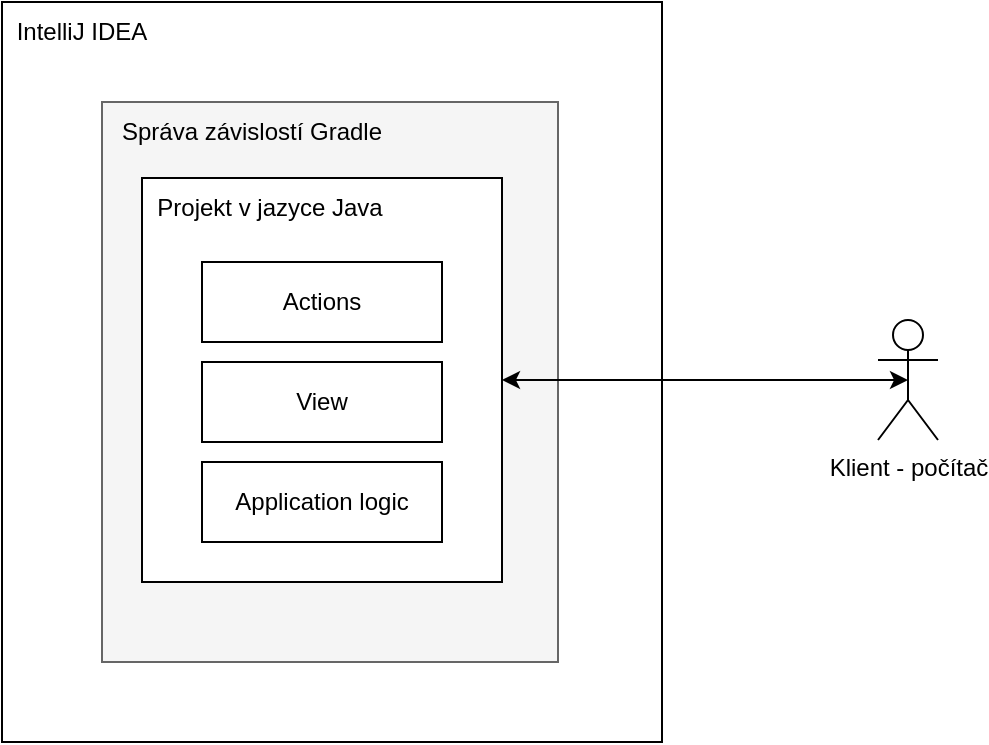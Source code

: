 <mxfile version="18.0.5" type="device"><diagram id="R_9FEYgT25o_8ETC4IL6" name="Page-1"><mxGraphModel dx="1038" dy="481" grid="0" gridSize="10" guides="1" tooltips="1" connect="1" arrows="0" fold="1" page="1" pageScale="1" pageWidth="827" pageHeight="1169" math="0" shadow="0"><root><mxCell id="0"/><mxCell id="1" parent="0"/><mxCell id="L9YYmyWQ28NKrUoMh5XI-7" value="" style="rounded=0;whiteSpace=wrap;html=1;" vertex="1" parent="1"><mxGeometry x="30" y="50" width="330" height="370" as="geometry"/></mxCell><mxCell id="L9YYmyWQ28NKrUoMh5XI-1" value="" style="rounded=0;whiteSpace=wrap;html=1;align=left;fillColor=#f5f5f5;fontColor=#333333;strokeColor=#666666;" vertex="1" parent="1"><mxGeometry x="80" y="100" width="228" height="280" as="geometry"/></mxCell><mxCell id="L9YYmyWQ28NKrUoMh5XI-2" value="Správa závislostí Gradle" style="text;html=1;strokeColor=none;fillColor=none;align=center;verticalAlign=middle;whiteSpace=wrap;rounded=0;" vertex="1" parent="1"><mxGeometry x="80" y="100" width="150" height="30" as="geometry"/></mxCell><mxCell id="L9YYmyWQ28NKrUoMh5XI-3" value="Klient - počítač" style="shape=umlActor;verticalLabelPosition=bottom;verticalAlign=top;html=1;outlineConnect=0;" vertex="1" parent="1"><mxGeometry x="468" y="209" width="30" height="60" as="geometry"/></mxCell><mxCell id="L9YYmyWQ28NKrUoMh5XI-5" value="" style="rounded=0;whiteSpace=wrap;html=1;" vertex="1" parent="1"><mxGeometry x="100" y="138" width="180" height="202" as="geometry"/></mxCell><mxCell id="L9YYmyWQ28NKrUoMh5XI-6" value="Actions" style="rounded=0;whiteSpace=wrap;html=1;" vertex="1" parent="1"><mxGeometry x="130" y="180" width="120" height="40" as="geometry"/></mxCell><mxCell id="L9YYmyWQ28NKrUoMh5XI-8" value="IntelliJ IDEA" style="text;html=1;strokeColor=none;fillColor=none;align=center;verticalAlign=middle;whiteSpace=wrap;rounded=0;" vertex="1" parent="1"><mxGeometry x="30" y="50" width="80" height="30" as="geometry"/></mxCell><mxCell id="L9YYmyWQ28NKrUoMh5XI-9" value="View" style="rounded=0;whiteSpace=wrap;html=1;" vertex="1" parent="1"><mxGeometry x="130" y="230" width="120" height="40" as="geometry"/></mxCell><mxCell id="L9YYmyWQ28NKrUoMh5XI-10" value="Application logic" style="rounded=0;whiteSpace=wrap;html=1;" vertex="1" parent="1"><mxGeometry x="130" y="280" width="120" height="40" as="geometry"/></mxCell><mxCell id="L9YYmyWQ28NKrUoMh5XI-4" value="" style="endArrow=classic;html=1;rounded=0;entryX=0.5;entryY=0.5;entryDx=0;entryDy=0;entryPerimeter=0;startArrow=classic;startFill=1;endFill=1;exitX=1;exitY=0.5;exitDx=0;exitDy=0;" edge="1" parent="1" source="L9YYmyWQ28NKrUoMh5XI-5" target="L9YYmyWQ28NKrUoMh5XI-3"><mxGeometry width="50" height="50" relative="1" as="geometry"><mxPoint x="390" y="300" as="sourcePoint"/><mxPoint x="710" y="250" as="targetPoint"/></mxGeometry></mxCell><mxCell id="L9YYmyWQ28NKrUoMh5XI-21" value="Projekt v jazyce Java" style="text;html=1;strokeColor=none;fillColor=none;align=center;verticalAlign=middle;whiteSpace=wrap;rounded=0;" vertex="1" parent="1"><mxGeometry x="100" y="138" width="128" height="30" as="geometry"/></mxCell></root></mxGraphModel></diagram></mxfile>